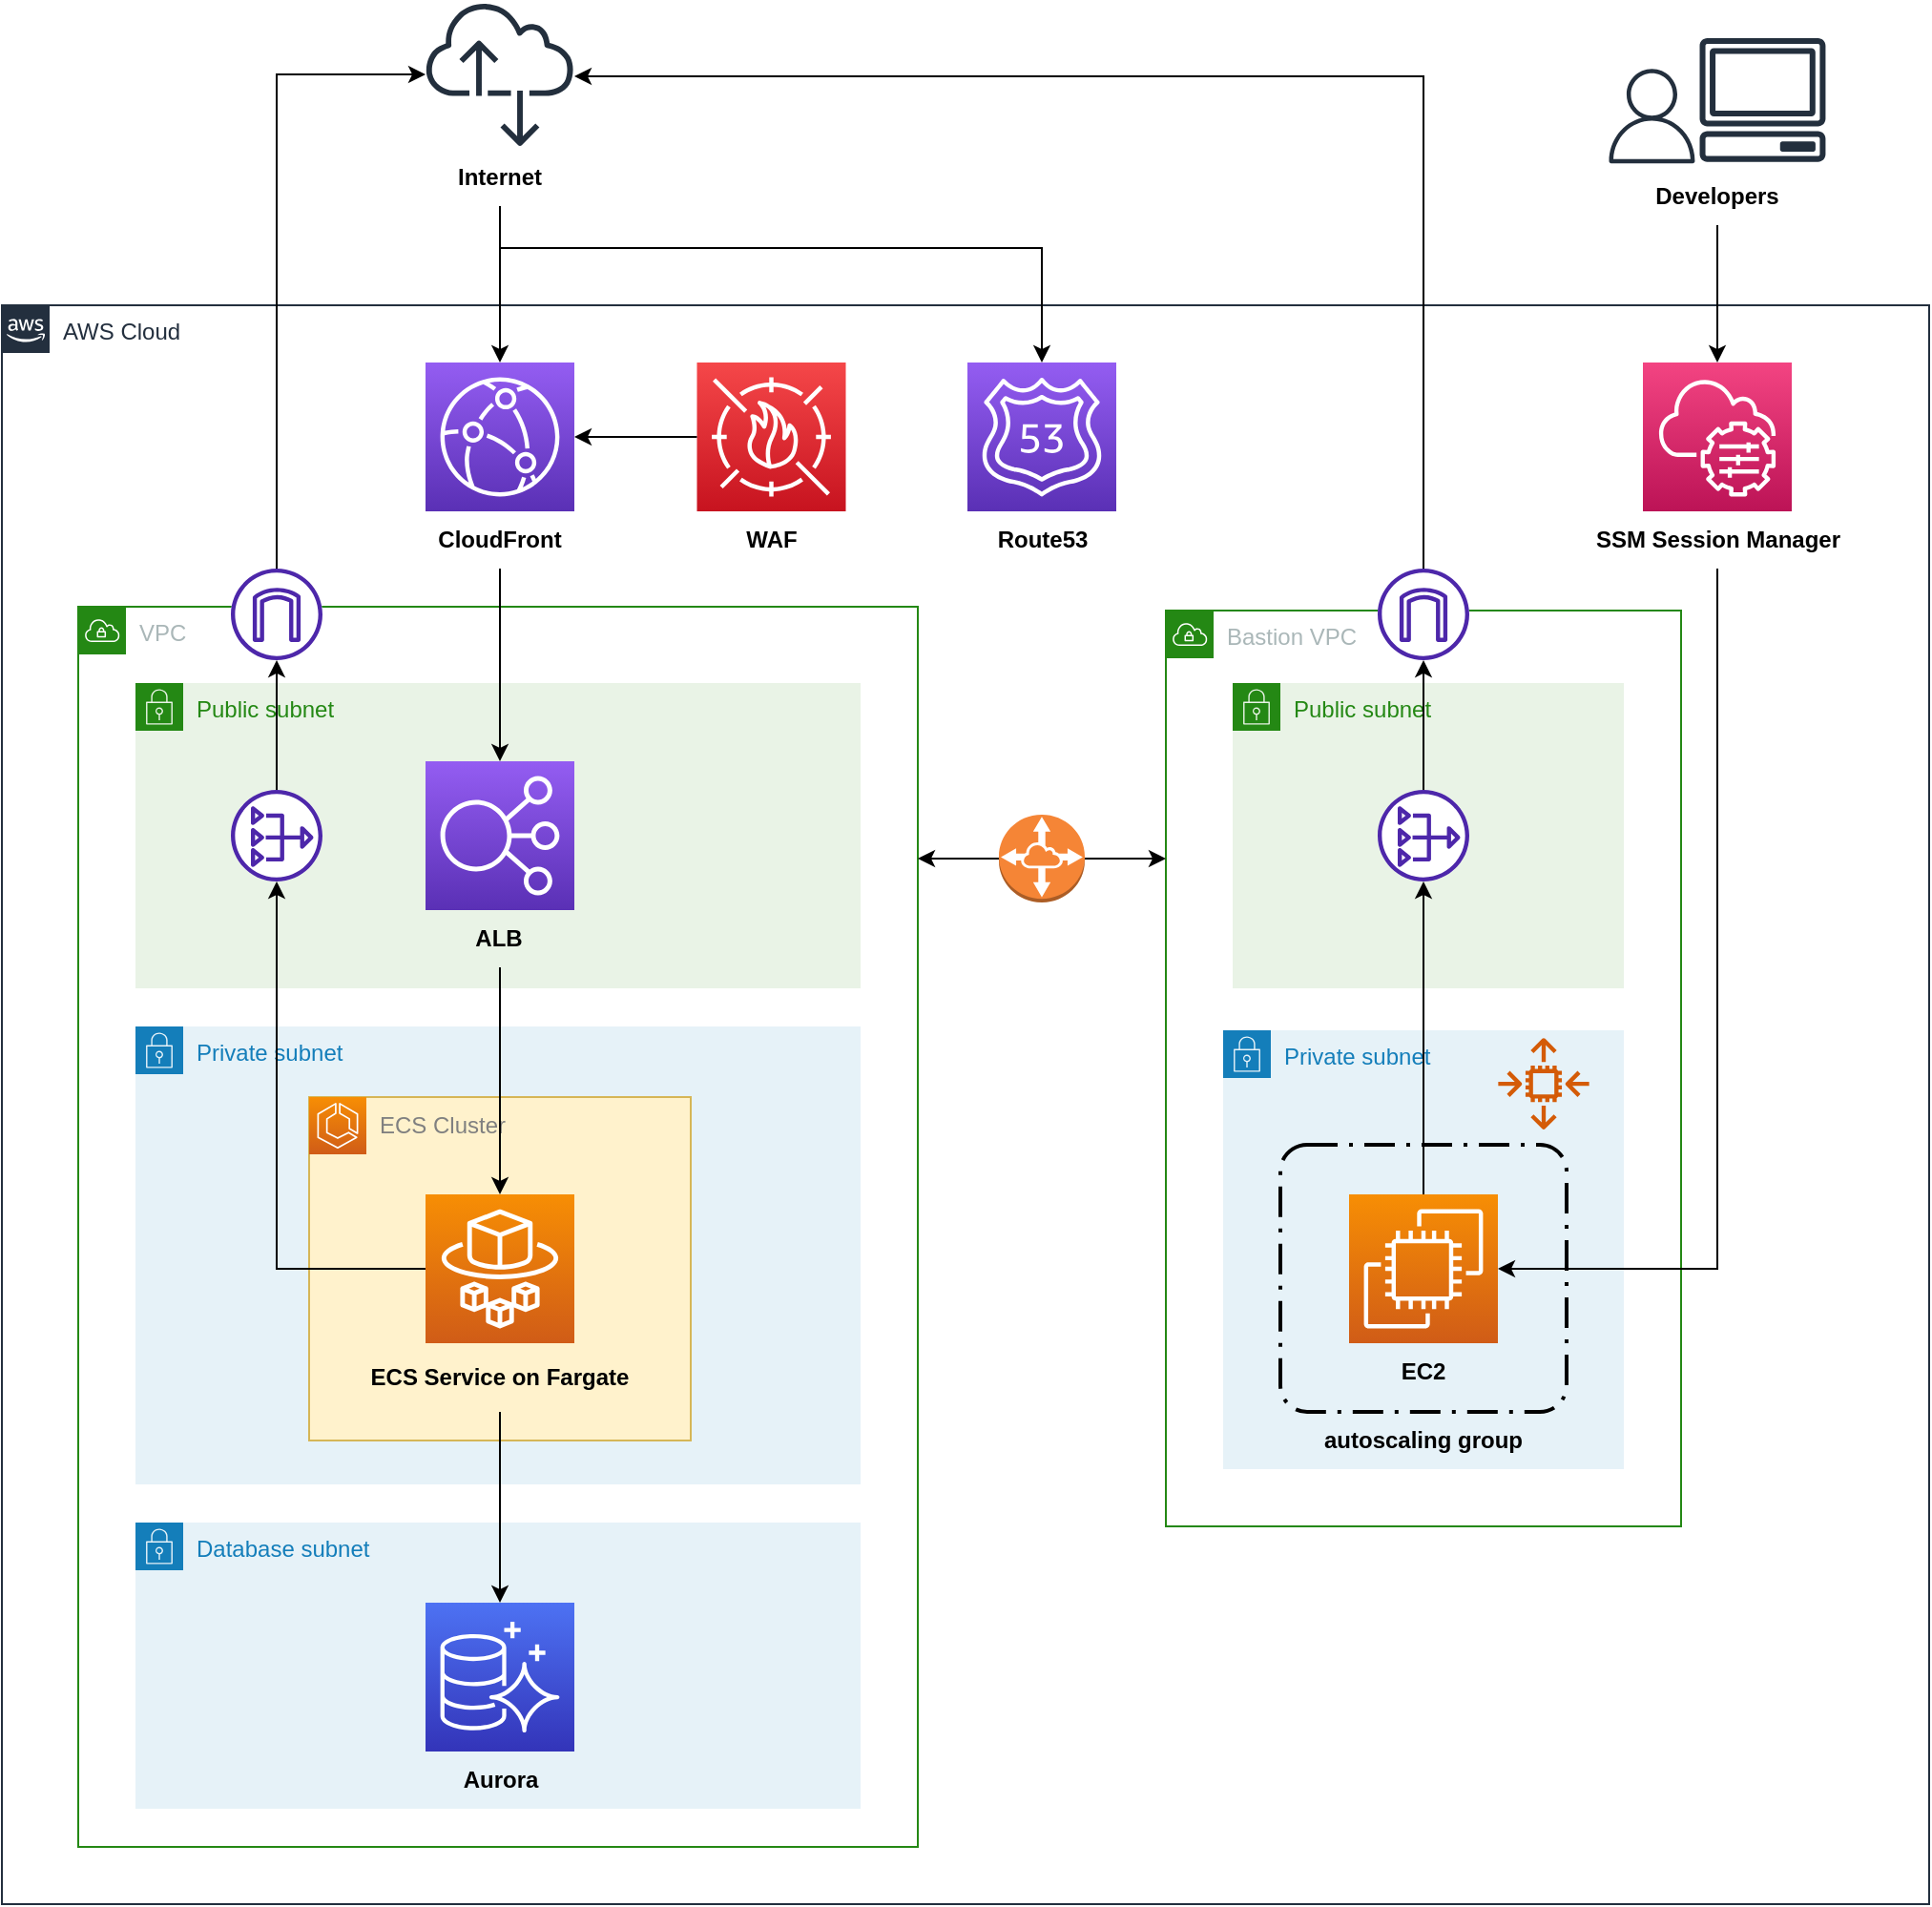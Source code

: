 <mxfile version="20.2.5" type="device"><diagram id="ZGUcO0kzVwBZfLqsrBSk" name="Page-1"><mxGraphModel dx="1426" dy="1936" grid="1" gridSize="10" guides="1" tooltips="1" connect="1" arrows="1" fold="1" page="1" pageScale="1" pageWidth="827" pageHeight="1169" math="0" shadow="0"><root><mxCell id="0"/><mxCell id="1" parent="0"/><mxCell id="4TMoyOYteZn3SbKNDt0d-174" value="Public subnet" style="points=[[0,0],[0.25,0],[0.5,0],[0.75,0],[1,0],[1,0.25],[1,0.5],[1,0.75],[1,1],[0.75,1],[0.5,1],[0.25,1],[0,1],[0,0.75],[0,0.5],[0,0.25]];outlineConnect=0;gradientColor=none;html=1;whiteSpace=wrap;fontSize=12;fontStyle=0;container=0;pointerEvents=0;collapsible=0;recursiveResize=0;shape=mxgraph.aws4.group;grIcon=mxgraph.aws4.group_security_group;grStroke=0;strokeColor=#248814;fillColor=#E9F3E6;verticalAlign=top;align=left;spacingLeft=30;fontColor=#248814;dashed=0;" parent="1" vertex="1"><mxGeometry x="915" y="-762" width="205" height="160" as="geometry"/></mxCell><mxCell id="JMTTbetjpMJAMn_tkWyB-7" value="" style="ellipse;whiteSpace=wrap;html=1;aspect=fixed;strokeColor=none;" parent="1" vertex="1"><mxGeometry x="991" y="-706" width="48" height="48" as="geometry"/></mxCell><mxCell id="4TMoyOYteZn3SbKNDt0d-12" value="Public subnet" style="points=[[0,0],[0.25,0],[0.5,0],[0.75,0],[1,0],[1,0.25],[1,0.5],[1,0.75],[1,1],[0.75,1],[0.5,1],[0.25,1],[0,1],[0,0.75],[0,0.5],[0,0.25]];outlineConnect=0;gradientColor=none;html=1;whiteSpace=wrap;fontSize=12;fontStyle=0;container=0;pointerEvents=0;collapsible=0;recursiveResize=0;shape=mxgraph.aws4.group;grIcon=mxgraph.aws4.group_security_group;grStroke=0;strokeColor=#248814;fillColor=#E9F3E6;verticalAlign=top;align=left;spacingLeft=30;fontColor=#248814;dashed=0;" parent="1" vertex="1"><mxGeometry x="340" y="-762" width="380" height="160" as="geometry"/></mxCell><mxCell id="JMTTbetjpMJAMn_tkWyB-6" value="" style="ellipse;whiteSpace=wrap;html=1;aspect=fixed;strokeColor=none;" parent="1" vertex="1"><mxGeometry x="390" y="-706" width="48" height="48" as="geometry"/></mxCell><mxCell id="4TMoyOYteZn3SbKNDt0d-42" value="Bastion VPC" style="points=[[0,0],[0.25,0],[0.5,0],[0.75,0],[1,0],[1,0.25],[1,0.5],[1,0.75],[1,1],[0.75,1],[0.5,1],[0.25,1],[0,1],[0,0.75],[0,0.5],[0,0.25]];outlineConnect=0;gradientColor=none;html=1;whiteSpace=wrap;fontSize=12;fontStyle=0;container=0;pointerEvents=0;collapsible=0;recursiveResize=0;shape=mxgraph.aws4.group;grIcon=mxgraph.aws4.group_vpc;strokeColor=#248814;fillColor=none;verticalAlign=top;align=left;spacingLeft=30;fontColor=#AAB7B8;dashed=0;" parent="1" vertex="1"><mxGeometry x="880" y="-800" width="270" height="480" as="geometry"/></mxCell><mxCell id="JMTTbetjpMJAMn_tkWyB-5" value="" style="ellipse;whiteSpace=wrap;html=1;aspect=fixed;strokeColor=none;" parent="1" vertex="1"><mxGeometry x="991" y="-822" width="48" height="48" as="geometry"/></mxCell><mxCell id="4TMoyOYteZn3SbKNDt0d-16" value="VPC" style="points=[[0,0],[0.25,0],[0.5,0],[0.75,0],[1,0],[1,0.25],[1,0.5],[1,0.75],[1,1],[0.75,1],[0.5,1],[0.25,1],[0,1],[0,0.75],[0,0.5],[0,0.25]];outlineConnect=0;gradientColor=none;html=1;whiteSpace=wrap;fontSize=12;fontStyle=0;container=0;pointerEvents=0;collapsible=0;recursiveResize=0;shape=mxgraph.aws4.group;grIcon=mxgraph.aws4.group_vpc;strokeColor=#248814;fillColor=none;verticalAlign=top;align=left;spacingLeft=30;fontColor=#AAB7B8;dashed=0;" parent="1" vertex="1"><mxGeometry x="310" y="-802" width="440" height="650" as="geometry"/></mxCell><mxCell id="JMTTbetjpMJAMn_tkWyB-4" value="" style="ellipse;whiteSpace=wrap;html=1;aspect=fixed;strokeColor=none;" parent="1" vertex="1"><mxGeometry x="390" y="-822" width="48" height="48" as="geometry"/></mxCell><mxCell id="4TMoyOYteZn3SbKNDt0d-1" value="Private subnet" style="points=[[0,0],[0.25,0],[0.5,0],[0.75,0],[1,0],[1,0.25],[1,0.5],[1,0.75],[1,1],[0.75,1],[0.5,1],[0.25,1],[0,1],[0,0.75],[0,0.5],[0,0.25]];outlineConnect=0;gradientColor=none;html=1;whiteSpace=wrap;fontSize=12;fontStyle=0;container=0;pointerEvents=0;collapsible=0;recursiveResize=0;shape=mxgraph.aws4.group;grIcon=mxgraph.aws4.group_security_group;grStroke=0;strokeColor=#147EBA;fillColor=#E6F2F8;verticalAlign=top;align=left;spacingLeft=30;fontColor=#147EBA;dashed=0;" parent="1" vertex="1"><mxGeometry x="340" y="-582" width="380" height="240" as="geometry"/></mxCell><mxCell id="4TMoyOYteZn3SbKNDt0d-60" value="" style="rounded=0;whiteSpace=wrap;html=1;fillColor=#fff2cc;strokeColor=#d6b656;" parent="1" vertex="1"><mxGeometry x="431" y="-545" width="200" height="180" as="geometry"/></mxCell><mxCell id="4TMoyOYteZn3SbKNDt0d-62" value="ECS Cluster" style="text;html=1;strokeColor=none;fillColor=none;align=center;verticalAlign=middle;whiteSpace=wrap;rounded=0;fontColor=#808080;" parent="1" vertex="1"><mxGeometry x="461" y="-545" width="80.24" height="30" as="geometry"/></mxCell><mxCell id="4TMoyOYteZn3SbKNDt0d-48" value="Private subnet" style="points=[[0,0],[0.25,0],[0.5,0],[0.75,0],[1,0],[1,0.25],[1,0.5],[1,0.75],[1,1],[0.75,1],[0.5,1],[0.25,1],[0,1],[0,0.75],[0,0.5],[0,0.25]];outlineConnect=0;gradientColor=none;html=1;whiteSpace=wrap;fontSize=12;fontStyle=0;container=0;pointerEvents=0;collapsible=0;recursiveResize=0;shape=mxgraph.aws4.group;grIcon=mxgraph.aws4.group_security_group;grStroke=0;strokeColor=#147EBA;fillColor=#E6F2F8;verticalAlign=top;align=left;spacingLeft=30;fontColor=#147EBA;dashed=0;" parent="1" vertex="1"><mxGeometry x="910" y="-580" width="210" height="230" as="geometry"/></mxCell><mxCell id="4TMoyOYteZn3SbKNDt0d-188" value="" style="rounded=1;arcSize=10;dashed=1;fillColor=none;gradientColor=none;dashPattern=8 3 1 3;strokeWidth=2;" parent="1" vertex="1"><mxGeometry x="940" y="-520" width="150" height="140" as="geometry"/></mxCell><mxCell id="4TMoyOYteZn3SbKNDt0d-2" value="Database subnet" style="points=[[0,0],[0.25,0],[0.5,0],[0.75,0],[1,0],[1,0.25],[1,0.5],[1,0.75],[1,1],[0.75,1],[0.5,1],[0.25,1],[0,1],[0,0.75],[0,0.5],[0,0.25]];outlineConnect=0;gradientColor=none;html=1;whiteSpace=wrap;fontSize=12;fontStyle=0;container=0;pointerEvents=0;collapsible=0;recursiveResize=0;shape=mxgraph.aws4.group;grIcon=mxgraph.aws4.group_security_group;grStroke=0;strokeColor=#147EBA;fillColor=#E6F2F8;verticalAlign=top;align=left;spacingLeft=30;fontColor=#147EBA;dashed=0;" parent="1" vertex="1"><mxGeometry x="340" y="-322" width="380" height="150" as="geometry"/></mxCell><mxCell id="4TMoyOYteZn3SbKNDt0d-4" value="AWS Cloud" style="points=[[0,0],[0.25,0],[0.5,0],[0.75,0],[1,0],[1,0.25],[1,0.5],[1,0.75],[1,1],[0.75,1],[0.5,1],[0.25,1],[0,1],[0,0.75],[0,0.5],[0,0.25]];outlineConnect=0;gradientColor=none;html=1;whiteSpace=wrap;fontSize=12;fontStyle=0;container=0;pointerEvents=0;collapsible=0;recursiveResize=0;shape=mxgraph.aws4.group;grIcon=mxgraph.aws4.group_aws_cloud_alt;strokeColor=#232F3E;fillColor=none;verticalAlign=top;align=left;spacingLeft=30;fontColor=#232F3E;dashed=0;" parent="1" vertex="1"><mxGeometry x="270" y="-960" width="1010" height="838" as="geometry"/></mxCell><mxCell id="4TMoyOYteZn3SbKNDt0d-9" value="" style="sketch=0;points=[[0,0,0],[0.25,0,0],[0.5,0,0],[0.75,0,0],[1,0,0],[0,1,0],[0.25,1,0],[0.5,1,0],[0.75,1,0],[1,1,0],[0,0.25,0],[0,0.5,0],[0,0.75,0],[1,0.25,0],[1,0.5,0],[1,0.75,0]];outlineConnect=0;fontColor=#232F3E;gradientColor=#945DF2;gradientDirection=north;fillColor=#5A30B5;strokeColor=#ffffff;dashed=0;verticalLabelPosition=bottom;verticalAlign=top;align=center;html=1;fontSize=12;fontStyle=0;aspect=fixed;shape=mxgraph.aws4.resourceIcon;resIcon=mxgraph.aws4.route_53;" parent="1" vertex="1"><mxGeometry x="776.0" y="-930" width="78" height="78" as="geometry"/></mxCell><mxCell id="4TMoyOYteZn3SbKNDt0d-10" value="" style="sketch=0;points=[[0,0,0],[0.25,0,0],[0.5,0,0],[0.75,0,0],[1,0,0],[0,1,0],[0.25,1,0],[0.5,1,0],[0.75,1,0],[1,1,0],[0,0.25,0],[0,0.5,0],[0,0.75,0],[1,0.25,0],[1,0.5,0],[1,0.75,0]];outlineConnect=0;fontColor=#232F3E;gradientColor=#F54749;gradientDirection=north;fillColor=#C7131F;strokeColor=#ffffff;dashed=0;verticalLabelPosition=bottom;verticalAlign=top;align=center;html=1;fontSize=12;fontStyle=0;aspect=fixed;shape=mxgraph.aws4.resourceIcon;resIcon=mxgraph.aws4.waf;" parent="1" vertex="1"><mxGeometry x="634.25" y="-930" width="78" height="78" as="geometry"/></mxCell><mxCell id="4TMoyOYteZn3SbKNDt0d-17" value="" style="sketch=0;outlineConnect=0;fontColor=#232F3E;gradientColor=none;fillColor=#232F3D;strokeColor=none;dashed=0;verticalLabelPosition=bottom;verticalAlign=top;align=center;html=1;fontSize=12;fontStyle=0;aspect=fixed;pointerEvents=1;shape=mxgraph.aws4.internet_alt2;" parent="1" vertex="1"><mxGeometry x="492" y="-1120" width="78" height="78" as="geometry"/></mxCell><mxCell id="4TMoyOYteZn3SbKNDt0d-18" value="Internet" style="text;html=1;strokeColor=none;fillColor=none;align=center;verticalAlign=middle;whiteSpace=wrap;rounded=0;fontStyle=1" parent="1" vertex="1"><mxGeometry x="476.25" y="-1042" width="109.5" height="30" as="geometry"/></mxCell><mxCell id="4TMoyOYteZn3SbKNDt0d-24" value="&lt;b&gt;Route53&lt;/b&gt;" style="text;html=1;strokeColor=none;fillColor=none;align=center;verticalAlign=middle;whiteSpace=wrap;rounded=0;" parent="1" vertex="1"><mxGeometry x="778.5" y="-852" width="73" height="30" as="geometry"/></mxCell><mxCell id="4TMoyOYteZn3SbKNDt0d-25" value="" style="sketch=0;points=[[0,0,0],[0.25,0,0],[0.5,0,0],[0.75,0,0],[1,0,0],[0,1,0],[0.25,1,0],[0.5,1,0],[0.75,1,0],[1,1,0],[0,0.25,0],[0,0.5,0],[0,0.75,0],[1,0.25,0],[1,0.5,0],[1,0.75,0]];outlineConnect=0;fontColor=#232F3E;gradientColor=#945DF2;gradientDirection=north;fillColor=#5A30B5;strokeColor=#ffffff;dashed=0;verticalLabelPosition=bottom;verticalAlign=top;align=center;html=1;fontSize=12;fontStyle=0;aspect=fixed;shape=mxgraph.aws4.resourceIcon;resIcon=mxgraph.aws4.elastic_load_balancing;" parent="1" vertex="1"><mxGeometry x="492" y="-721" width="78" height="78" as="geometry"/></mxCell><mxCell id="4TMoyOYteZn3SbKNDt0d-26" value="&lt;b&gt;ALB&lt;/b&gt;" style="text;html=1;strokeColor=none;fillColor=none;align=center;verticalAlign=middle;whiteSpace=wrap;rounded=0;" parent="1" vertex="1"><mxGeometry x="498.37" y="-643" width="65.26" height="30" as="geometry"/></mxCell><mxCell id="4TMoyOYteZn3SbKNDt0d-27" value="" style="sketch=0;points=[[0,0,0],[0.25,0,0],[0.5,0,0],[0.75,0,0],[1,0,0],[0,1,0],[0.25,1,0],[0.5,1,0],[0.75,1,0],[1,1,0],[0,0.25,0],[0,0.5,0],[0,0.75,0],[1,0.25,0],[1,0.5,0],[1,0.75,0]];outlineConnect=0;fontColor=#232F3E;gradientColor=#4D72F3;gradientDirection=north;fillColor=#3334B9;strokeColor=#ffffff;dashed=0;verticalLabelPosition=bottom;verticalAlign=top;align=center;html=1;fontSize=12;fontStyle=0;aspect=fixed;shape=mxgraph.aws4.resourceIcon;resIcon=mxgraph.aws4.aurora;" parent="1" vertex="1"><mxGeometry x="492" y="-280" width="78" height="78" as="geometry"/></mxCell><mxCell id="4TMoyOYteZn3SbKNDt0d-28" value="&lt;b&gt;Aurora&lt;/b&gt;" style="text;html=1;strokeColor=none;fillColor=none;align=center;verticalAlign=middle;whiteSpace=wrap;rounded=0;" parent="1" vertex="1"><mxGeometry x="486.75" y="-202" width="88.5" height="30" as="geometry"/></mxCell><mxCell id="4TMoyOYteZn3SbKNDt0d-29" value="&lt;b&gt;WAF&lt;/b&gt;" style="text;html=1;strokeColor=none;fillColor=none;align=center;verticalAlign=middle;whiteSpace=wrap;rounded=0;" parent="1" vertex="1"><mxGeometry x="637.75" y="-852" width="71" height="30" as="geometry"/></mxCell><mxCell id="4TMoyOYteZn3SbKNDt0d-30" value="" style="sketch=0;outlineConnect=0;fontColor=#232F3E;gradientColor=none;fillColor=#4D27AA;strokeColor=none;dashed=0;verticalLabelPosition=bottom;verticalAlign=top;align=center;html=1;fontSize=12;fontStyle=0;aspect=fixed;pointerEvents=1;shape=mxgraph.aws4.nat_gateway;" parent="1" vertex="1"><mxGeometry x="390" y="-706" width="48" height="48" as="geometry"/></mxCell><mxCell id="4TMoyOYteZn3SbKNDt0d-38" value="" style="sketch=0;points=[[0,0,0],[0.25,0,0],[0.5,0,0],[0.75,0,0],[1,0,0],[0,1,0],[0.25,1,0],[0.5,1,0],[0.75,1,0],[1,1,0],[0,0.25,0],[0,0.5,0],[0,0.75,0],[1,0.25,0],[1,0.5,0],[1,0.75,0]];points=[[0,0,0],[0.25,0,0],[0.5,0,0],[0.75,0,0],[1,0,0],[0,1,0],[0.25,1,0],[0.5,1,0],[0.75,1,0],[1,1,0],[0,0.25,0],[0,0.5,0],[0,0.75,0],[1,0.25,0],[1,0.5,0],[1,0.75,0]];outlineConnect=0;fontColor=#232F3E;gradientColor=#F34482;gradientDirection=north;fillColor=#BC1356;strokeColor=#ffffff;dashed=0;verticalLabelPosition=bottom;verticalAlign=top;align=center;html=1;fontSize=12;fontStyle=0;aspect=fixed;shape=mxgraph.aws4.resourceIcon;resIcon=mxgraph.aws4.systems_manager;" parent="1" vertex="1"><mxGeometry x="1130.0" y="-930" width="78" height="78" as="geometry"/></mxCell><mxCell id="4TMoyOYteZn3SbKNDt0d-39" value="" style="group" parent="1" vertex="1" connectable="0"><mxGeometry x="1110" y="-1100" width="116" height="68" as="geometry"/></mxCell><mxCell id="4TMoyOYteZn3SbKNDt0d-40" value="" style="sketch=0;outlineConnect=0;fontColor=#232F3E;gradientColor=none;fillColor=#232F3D;strokeColor=none;dashed=0;verticalLabelPosition=bottom;verticalAlign=top;align=center;html=1;fontSize=12;fontStyle=0;aspect=fixed;pointerEvents=1;shape=mxgraph.aws4.user;" parent="4TMoyOYteZn3SbKNDt0d-39" vertex="1"><mxGeometry y="16.105" width="49.471" height="49.471" as="geometry"/></mxCell><mxCell id="4TMoyOYteZn3SbKNDt0d-41" value="" style="sketch=0;outlineConnect=0;fontColor=#232F3E;gradientColor=none;fillColor=#232F3D;strokeColor=none;dashed=0;verticalLabelPosition=bottom;verticalAlign=top;align=center;html=1;fontSize=12;fontStyle=0;aspect=fixed;pointerEvents=1;shape=mxgraph.aws4.client;" parent="4TMoyOYteZn3SbKNDt0d-39" vertex="1"><mxGeometry x="49.471" width="66.529" height="64.824" as="geometry"/></mxCell><mxCell id="4TMoyOYteZn3SbKNDt0d-47" value="Developers" style="text;html=1;strokeColor=none;fillColor=none;align=center;verticalAlign=middle;whiteSpace=wrap;rounded=0;fontStyle=1" parent="1" vertex="1"><mxGeometry x="1085.995" y="-1032" width="166.01" height="30" as="geometry"/></mxCell><mxCell id="4TMoyOYteZn3SbKNDt0d-49" value="" style="sketch=0;points=[[0,0,0],[0.25,0,0],[0.5,0,0],[0.75,0,0],[1,0,0],[0,1,0],[0.25,1,0],[0.5,1,0],[0.75,1,0],[1,1,0],[0,0.25,0],[0,0.5,0],[0,0.75,0],[1,0.25,0],[1,0.5,0],[1,0.75,0]];outlineConnect=0;fontColor=#232F3E;gradientColor=#F78E04;gradientDirection=north;fillColor=#D05C17;strokeColor=#ffffff;dashed=0;verticalLabelPosition=bottom;verticalAlign=top;align=center;html=1;fontSize=12;fontStyle=0;aspect=fixed;shape=mxgraph.aws4.resourceIcon;resIcon=mxgraph.aws4.ec2;" parent="1" vertex="1"><mxGeometry x="976.0" y="-494" width="78" height="78" as="geometry"/></mxCell><mxCell id="4TMoyOYteZn3SbKNDt0d-50" value="&lt;b&gt;EC2&lt;/b&gt;" style="text;html=1;strokeColor=none;fillColor=none;align=center;verticalAlign=middle;whiteSpace=wrap;rounded=0;" parent="1" vertex="1"><mxGeometry x="985.0" y="-416" width="60" height="30" as="geometry"/></mxCell><mxCell id="4TMoyOYteZn3SbKNDt0d-51" value="" style="endArrow=classic;startArrow=none;html=1;rounded=0;strokeColor=#000000;strokeWidth=1;jumpStyle=arc;jumpSize=20;entryX=0;entryY=0.5;entryDx=0;entryDy=0;exitX=1;exitY=0.5;exitDx=0;exitDy=0;" parent="1" source="4TMoyOYteZn3SbKNDt0d-52" target="4TMoyOYteZn3SbKNDt0d-107" edge="1"><mxGeometry width="50" height="50" relative="1" as="geometry"><mxPoint x="1180" y="-602" as="sourcePoint"/><mxPoint x="1230" y="-652" as="targetPoint"/></mxGeometry></mxCell><mxCell id="4TMoyOYteZn3SbKNDt0d-52" value="" style="outlineConnect=0;dashed=0;verticalLabelPosition=bottom;verticalAlign=top;align=center;html=1;shape=mxgraph.aws3.vpc_peering;fillColor=#F58536;gradientColor=none;" parent="1" vertex="1"><mxGeometry x="792.5" y="-693" width="45" height="46" as="geometry"/></mxCell><mxCell id="4TMoyOYteZn3SbKNDt0d-53" value="" style="endArrow=none;startArrow=classic;html=1;rounded=0;strokeColor=#000000;strokeWidth=1;jumpStyle=arc;jumpSize=20;entryX=0;entryY=0.5;entryDx=0;entryDy=0;exitX=1;exitY=0.5;exitDx=0;exitDy=0;" parent="1" source="4TMoyOYteZn3SbKNDt0d-100" target="4TMoyOYteZn3SbKNDt0d-52" edge="1"><mxGeometry width="50" height="50" relative="1" as="geometry"><mxPoint x="1410" y="-756" as="sourcePoint"/><mxPoint x="1500" y="-592" as="targetPoint"/></mxGeometry></mxCell><mxCell id="4TMoyOYteZn3SbKNDt0d-54" value="&lt;b&gt;SSM Session Manager&lt;br&gt;&lt;/b&gt;" style="text;html=1;strokeColor=none;fillColor=none;align=center;verticalAlign=middle;whiteSpace=wrap;rounded=0;" parent="1" vertex="1"><mxGeometry x="1071.62" y="-852" width="194.75" height="30" as="geometry"/></mxCell><mxCell id="4TMoyOYteZn3SbKNDt0d-56" value="" style="sketch=0;points=[[0,0,0],[0.25,0,0],[0.5,0,0],[0.75,0,0],[1,0,0],[0,1,0],[0.25,1,0],[0.5,1,0],[0.75,1,0],[1,1,0],[0,0.25,0],[0,0.5,0],[0,0.75,0],[1,0.25,0],[1,0.5,0],[1,0.75,0]];outlineConnect=0;fontColor=#232F3E;gradientColor=#945DF2;gradientDirection=north;fillColor=#5A30B5;strokeColor=#ffffff;dashed=0;verticalLabelPosition=bottom;verticalAlign=top;align=center;html=1;fontSize=12;fontStyle=0;aspect=fixed;shape=mxgraph.aws4.resourceIcon;resIcon=mxgraph.aws4.cloudfront;" parent="1" vertex="1"><mxGeometry x="492" y="-930" width="78" height="78" as="geometry"/></mxCell><mxCell id="4TMoyOYteZn3SbKNDt0d-61" value="" style="sketch=0;points=[[0,0,0],[0.25,0,0],[0.5,0,0],[0.75,0,0],[1,0,0],[0,1,0],[0.25,1,0],[0.5,1,0],[0.75,1,0],[1,1,0],[0,0.25,0],[0,0.5,0],[0,0.75,0],[1,0.25,0],[1,0.5,0],[1,0.75,0]];outlineConnect=0;fontColor=#232F3E;gradientColor=#F78E04;gradientDirection=north;fillColor=#D05C17;strokeColor=#ffffff;dashed=0;verticalLabelPosition=bottom;verticalAlign=top;align=center;html=1;fontSize=12;fontStyle=0;aspect=fixed;shape=mxgraph.aws4.resourceIcon;resIcon=mxgraph.aws4.ecs;" parent="1" vertex="1"><mxGeometry x="431" y="-545" width="30" height="30" as="geometry"/></mxCell><mxCell id="4TMoyOYteZn3SbKNDt0d-65" value="" style="sketch=0;points=[[0,0,0],[0.25,0,0],[0.5,0,0],[0.75,0,0],[1,0,0],[0,1,0],[0.25,1,0],[0.5,1,0],[0.75,1,0],[1,1,0],[0,0.25,0],[0,0.5,0],[0,0.75,0],[1,0.25,0],[1,0.5,0],[1,0.75,0]];outlineConnect=0;fontColor=#232F3E;gradientColor=#F78E04;gradientDirection=north;fillColor=#D05C17;strokeColor=#ffffff;dashed=0;verticalLabelPosition=bottom;verticalAlign=top;align=center;html=1;fontSize=12;fontStyle=0;aspect=fixed;shape=mxgraph.aws4.resourceIcon;resIcon=mxgraph.aws4.fargate;" parent="1" vertex="1"><mxGeometry x="492" y="-494" width="78" height="78" as="geometry"/></mxCell><mxCell id="4TMoyOYteZn3SbKNDt0d-71" value="&lt;b&gt;ECS Service on Fargate&lt;br&gt;&lt;/b&gt;" style="text;html=1;strokeColor=none;fillColor=none;align=center;verticalAlign=middle;whiteSpace=wrap;rounded=0;" parent="1" vertex="1"><mxGeometry x="451.13" y="-416" width="159.75" height="36" as="geometry"/></mxCell><mxCell id="4TMoyOYteZn3SbKNDt0d-100" value="" style="rounded=0;whiteSpace=wrap;html=1;fontColor=#808080;fillColor=none;strokeColor=none;" parent="1" vertex="1"><mxGeometry x="700" y="-700" width="50" height="60" as="geometry"/></mxCell><mxCell id="4TMoyOYteZn3SbKNDt0d-107" value="" style="rounded=0;whiteSpace=wrap;html=1;fontColor=#808080;fillColor=none;strokeColor=none;" parent="1" vertex="1"><mxGeometry x="880" y="-700" width="70" height="60" as="geometry"/></mxCell><mxCell id="4TMoyOYteZn3SbKNDt0d-125" value="" style="endArrow=classic;html=1;rounded=0;fontColor=#808080;jumpStyle=arc;jumpSize=20;exitX=0.5;exitY=1;exitDx=0;exitDy=0;" parent="1" source="4TMoyOYteZn3SbKNDt0d-47" target="4TMoyOYteZn3SbKNDt0d-38" edge="1"><mxGeometry width="50" height="50" relative="1" as="geometry"><mxPoint x="1340" y="-808" as="sourcePoint"/><mxPoint x="1390" y="-858" as="targetPoint"/></mxGeometry></mxCell><mxCell id="4TMoyOYteZn3SbKNDt0d-148" value="" style="endArrow=classic;html=1;rounded=0;exitX=0;exitY=0.5;exitDx=0;exitDy=0;exitPerimeter=0;" parent="1" source="4TMoyOYteZn3SbKNDt0d-10" target="4TMoyOYteZn3SbKNDt0d-56" edge="1"><mxGeometry width="50" height="50" relative="1" as="geometry"><mxPoint x="620" y="-890" as="sourcePoint"/><mxPoint x="840" y="-732" as="targetPoint"/></mxGeometry></mxCell><mxCell id="4TMoyOYteZn3SbKNDt0d-153" value="" style="endArrow=classic;html=1;rounded=0;entryX=0.5;entryY=0;entryDx=0;entryDy=0;entryPerimeter=0;" parent="1" source="4TMoyOYteZn3SbKNDt0d-18" target="4TMoyOYteZn3SbKNDt0d-56" edge="1"><mxGeometry width="50" height="50" relative="1" as="geometry"><mxPoint x="780" y="-912" as="sourcePoint"/><mxPoint x="830" y="-962" as="targetPoint"/></mxGeometry></mxCell><mxCell id="4TMoyOYteZn3SbKNDt0d-154" value="" style="sketch=0;outlineConnect=0;fontColor=#232F3E;gradientColor=none;fillColor=#4D27AA;strokeColor=none;dashed=0;verticalLabelPosition=bottom;verticalAlign=top;align=center;html=1;fontSize=12;fontStyle=0;aspect=fixed;pointerEvents=1;shape=mxgraph.aws4.internet_gateway;" parent="1" vertex="1"><mxGeometry x="390" y="-822" width="48" height="48" as="geometry"/></mxCell><mxCell id="4TMoyOYteZn3SbKNDt0d-160" value="" style="endArrow=classic;html=1;rounded=0;exitX=0.5;exitY=1;exitDx=0;exitDy=0;entryX=0.5;entryY=0;entryDx=0;entryDy=0;entryPerimeter=0;" parent="1" source="4TMoyOYteZn3SbKNDt0d-26" target="4TMoyOYteZn3SbKNDt0d-65" edge="1"><mxGeometry width="50" height="50" relative="1" as="geometry"><mxPoint x="480" y="-570" as="sourcePoint"/><mxPoint x="530" y="-620" as="targetPoint"/></mxGeometry></mxCell><mxCell id="4TMoyOYteZn3SbKNDt0d-164" value="" style="endArrow=classic;html=1;rounded=0;exitX=0.5;exitY=1;exitDx=0;exitDy=0;entryX=0.5;entryY=0;entryDx=0;entryDy=0;entryPerimeter=0;" parent="1" source="4TMoyOYteZn3SbKNDt0d-71" target="4TMoyOYteZn3SbKNDt0d-27" edge="1"><mxGeometry width="50" height="50" relative="1" as="geometry"><mxPoint x="480" y="-200" as="sourcePoint"/><mxPoint x="530" y="-250" as="targetPoint"/></mxGeometry></mxCell><mxCell id="4TMoyOYteZn3SbKNDt0d-165" value="" style="endArrow=classic;html=1;rounded=0;entryX=0.5;entryY=0;entryDx=0;entryDy=0;entryPerimeter=0;" parent="1" source="4TMoyOYteZn3SbKNDt0d-168" target="4TMoyOYteZn3SbKNDt0d-25" edge="1"><mxGeometry width="50" height="50" relative="1" as="geometry"><mxPoint x="589.765" y="-815" as="sourcePoint"/><mxPoint x="720" y="-600" as="targetPoint"/></mxGeometry></mxCell><mxCell id="4TMoyOYteZn3SbKNDt0d-168" value="&lt;b&gt;CloudFront&lt;/b&gt;" style="text;html=1;strokeColor=none;fillColor=none;align=center;verticalAlign=middle;whiteSpace=wrap;rounded=0;" parent="1" vertex="1"><mxGeometry x="472.81" y="-852" width="116.38" height="30" as="geometry"/></mxCell><mxCell id="4TMoyOYteZn3SbKNDt0d-171" value="" style="endArrow=classic;html=1;rounded=0;exitX=0;exitY=0.5;exitDx=0;exitDy=0;exitPerimeter=0;edgeStyle=orthogonalEdgeStyle;" parent="1" source="4TMoyOYteZn3SbKNDt0d-65" target="4TMoyOYteZn3SbKNDt0d-30" edge="1"><mxGeometry width="50" height="50" relative="1" as="geometry"><mxPoint x="364.01" y="-582" as="sourcePoint"/><mxPoint x="540" y="-530" as="targetPoint"/></mxGeometry></mxCell><mxCell id="4TMoyOYteZn3SbKNDt0d-172" value="" style="endArrow=classic;html=1;rounded=0;" parent="1" source="4TMoyOYteZn3SbKNDt0d-30" target="4TMoyOYteZn3SbKNDt0d-154" edge="1"><mxGeometry width="50" height="50" relative="1" as="geometry"><mxPoint x="480" y="-680" as="sourcePoint"/><mxPoint x="530" y="-730" as="targetPoint"/></mxGeometry></mxCell><mxCell id="4TMoyOYteZn3SbKNDt0d-175" value="" style="sketch=0;outlineConnect=0;fontColor=#232F3E;gradientColor=none;fillColor=#4D27AA;strokeColor=none;dashed=0;verticalLabelPosition=bottom;verticalAlign=top;align=center;html=1;fontSize=12;fontStyle=0;aspect=fixed;pointerEvents=1;shape=mxgraph.aws4.nat_gateway;" parent="1" vertex="1"><mxGeometry x="991" y="-706" width="48" height="48" as="geometry"/></mxCell><mxCell id="4TMoyOYteZn3SbKNDt0d-176" value="" style="sketch=0;outlineConnect=0;fontColor=#232F3E;gradientColor=none;fillColor=#4D27AA;strokeColor=none;dashed=0;verticalLabelPosition=bottom;verticalAlign=top;align=center;html=1;fontSize=12;fontStyle=0;aspect=fixed;pointerEvents=1;shape=mxgraph.aws4.internet_gateway;" parent="1" vertex="1"><mxGeometry x="991" y="-822" width="48" height="48" as="geometry"/></mxCell><mxCell id="4TMoyOYteZn3SbKNDt0d-182" value="" style="endArrow=classic;html=1;rounded=0;" parent="1" source="4TMoyOYteZn3SbKNDt0d-49" target="4TMoyOYteZn3SbKNDt0d-175" edge="1"><mxGeometry width="50" height="50" relative="1" as="geometry"><mxPoint x="1015" y="-580" as="sourcePoint"/><mxPoint x="680" y="-700" as="targetPoint"/></mxGeometry></mxCell><mxCell id="4TMoyOYteZn3SbKNDt0d-184" value="" style="endArrow=classic;html=1;rounded=0;" parent="1" source="4TMoyOYteZn3SbKNDt0d-175" target="4TMoyOYteZn3SbKNDt0d-176" edge="1"><mxGeometry width="50" height="50" relative="1" as="geometry"><mxPoint x="630" y="-650" as="sourcePoint"/><mxPoint x="680" y="-700" as="targetPoint"/></mxGeometry></mxCell><mxCell id="4TMoyOYteZn3SbKNDt0d-186" value="" style="endArrow=classic;html=1;rounded=0;exitX=0.5;exitY=1;exitDx=0;exitDy=0;entryX=1;entryY=0.5;entryDx=0;entryDy=0;entryPerimeter=0;edgeStyle=orthogonalEdgeStyle;" parent="1" source="4TMoyOYteZn3SbKNDt0d-54" target="4TMoyOYteZn3SbKNDt0d-49" edge="1"><mxGeometry width="50" height="50" relative="1" as="geometry"><mxPoint x="630" y="-660" as="sourcePoint"/><mxPoint x="680" y="-710" as="targetPoint"/></mxGeometry></mxCell><mxCell id="4TMoyOYteZn3SbKNDt0d-187" value="" style="sketch=0;outlineConnect=0;fontColor=#232F3E;gradientColor=none;fillColor=#D45B07;strokeColor=none;dashed=0;verticalLabelPosition=bottom;verticalAlign=top;align=center;html=1;fontSize=12;fontStyle=0;aspect=fixed;pointerEvents=1;shape=mxgraph.aws4.auto_scaling2;" parent="1" vertex="1"><mxGeometry x="1054" y="-576" width="48" height="48" as="geometry"/></mxCell><mxCell id="4TMoyOYteZn3SbKNDt0d-191" value="autoscaling group" style="text;html=1;strokeColor=none;fillColor=none;align=center;verticalAlign=middle;whiteSpace=wrap;rounded=0;fontStyle=1" parent="1" vertex="1"><mxGeometry x="945" y="-380" width="140" height="30" as="geometry"/></mxCell><mxCell id="4TMoyOYteZn3SbKNDt0d-192" value="" style="endArrow=classic;html=1;rounded=0;edgeStyle=orthogonalEdgeStyle;" parent="1" source="4TMoyOYteZn3SbKNDt0d-176" target="4TMoyOYteZn3SbKNDt0d-17" edge="1"><mxGeometry width="50" height="50" relative="1" as="geometry"><mxPoint x="630" y="-610" as="sourcePoint"/><mxPoint x="680" y="-660" as="targetPoint"/><Array as="points"><mxPoint x="1015" y="-1080"/></Array></mxGeometry></mxCell><mxCell id="JMTTbetjpMJAMn_tkWyB-1" value="" style="endArrow=classic;html=1;rounded=0;edgeStyle=orthogonalEdgeStyle;" parent="1" source="4TMoyOYteZn3SbKNDt0d-154" target="4TMoyOYteZn3SbKNDt0d-17" edge="1"><mxGeometry width="50" height="50" relative="1" as="geometry"><mxPoint x="700" y="-840" as="sourcePoint"/><mxPoint x="750" y="-890" as="targetPoint"/><Array as="points"><mxPoint x="414" y="-1081"/></Array></mxGeometry></mxCell><mxCell id="JMTTbetjpMJAMn_tkWyB-3" value="" style="endArrow=classic;html=1;rounded=0;exitX=0.5;exitY=1;exitDx=0;exitDy=0;entryX=0.5;entryY=0;entryDx=0;entryDy=0;entryPerimeter=0;edgeStyle=orthogonalEdgeStyle;" parent="1" source="4TMoyOYteZn3SbKNDt0d-18" target="4TMoyOYteZn3SbKNDt0d-9" edge="1"><mxGeometry width="50" height="50" relative="1" as="geometry"><mxPoint x="700" y="-840" as="sourcePoint"/><mxPoint x="750" y="-890" as="targetPoint"/><Array as="points"><mxPoint x="531" y="-990"/><mxPoint x="815" y="-990"/></Array></mxGeometry></mxCell></root></mxGraphModel></diagram></mxfile>